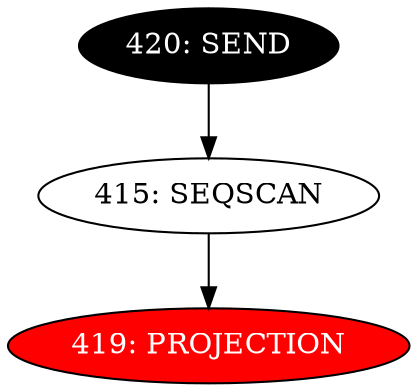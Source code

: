 digraph name {
415 [label="415: SEQSCAN" ];
415 -> 419;
419 [label="419: PROJECTION" fontcolor="white" style="filled" fillcolor="red"];
420 [label="420: SEND" fontcolor="white" style="filled" fillcolor="black"];
420 -> 415;

}

